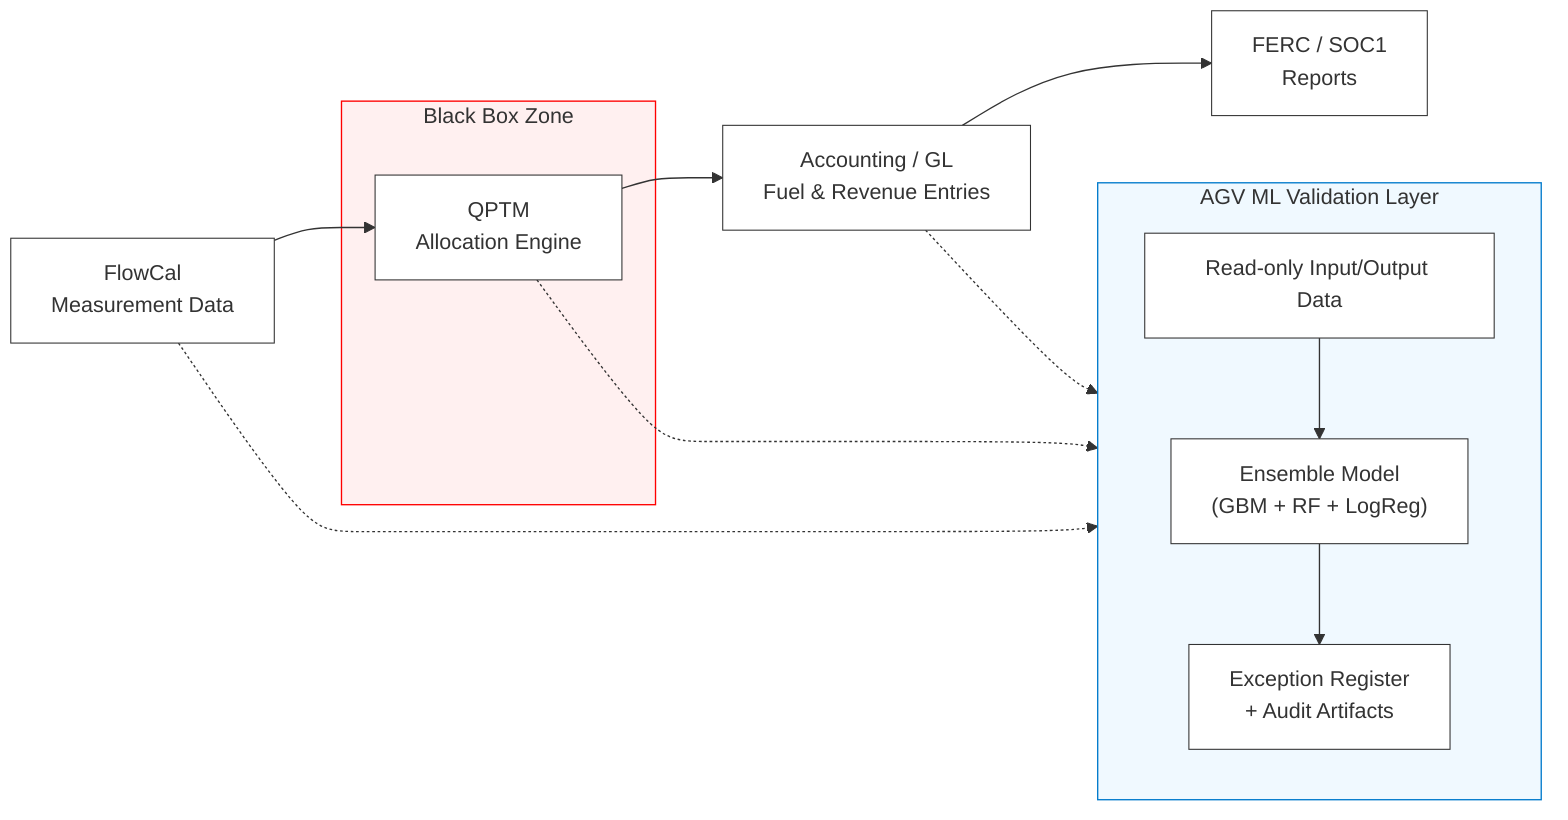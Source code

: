 flowchart LR
    A[FlowCal<br/>Measurement Data] --> B[QPTM<br/>Allocation Engine]
    B --> C[Accounting / GL<br/>Fuel & Revenue Entries]
    C --> D[FERC / SOC1<br/>Reports]

    subgraph BBZ[Black Box Zone]
        B
    end

    subgraph AGV[AGV ML Validation Layer]
        E1[Read-only Input/Output Data]
        E2["Ensemble Model<br/>(GBM + RF + LogReg)"]
        E3["Exception Register<br/>+ Audit Artifacts"]
        E1 --> E2 --> E3
    end

    A -.-> AGV
    B -.-> AGV
    C -.-> AGV

    style BBZ fill:#fff0f0,stroke:#ff0000,stroke-width:1px
    style AGV fill:#f0f9ff,stroke:#007acc,stroke-width:1px
    classDef default fill:#ffffff,stroke:#333,stroke-width:0.8px;